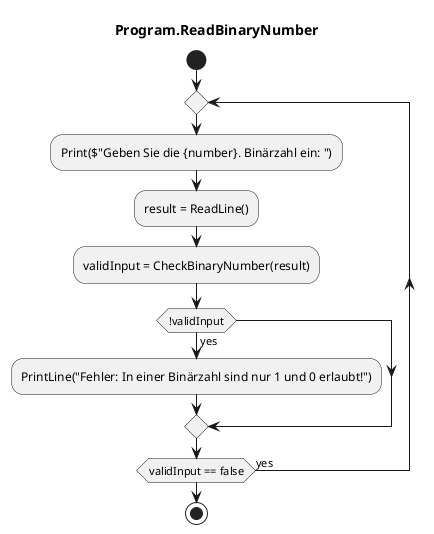 @startuml Program.ReadBinaryNumber
title Program.ReadBinaryNumber
start
repeat
    :Print($"Geben Sie die {number}. Binärzahl ein: ");
    :result = ReadLine();
    :validInput = CheckBinaryNumber(result);
    if (!validInput) then (yes)
        :PrintLine("Fehler: In einer Binärzahl sind nur 1 und 0 erlaubt!");
    endif
repeat while (validInput == false) is (yes)
stop
@enduml
